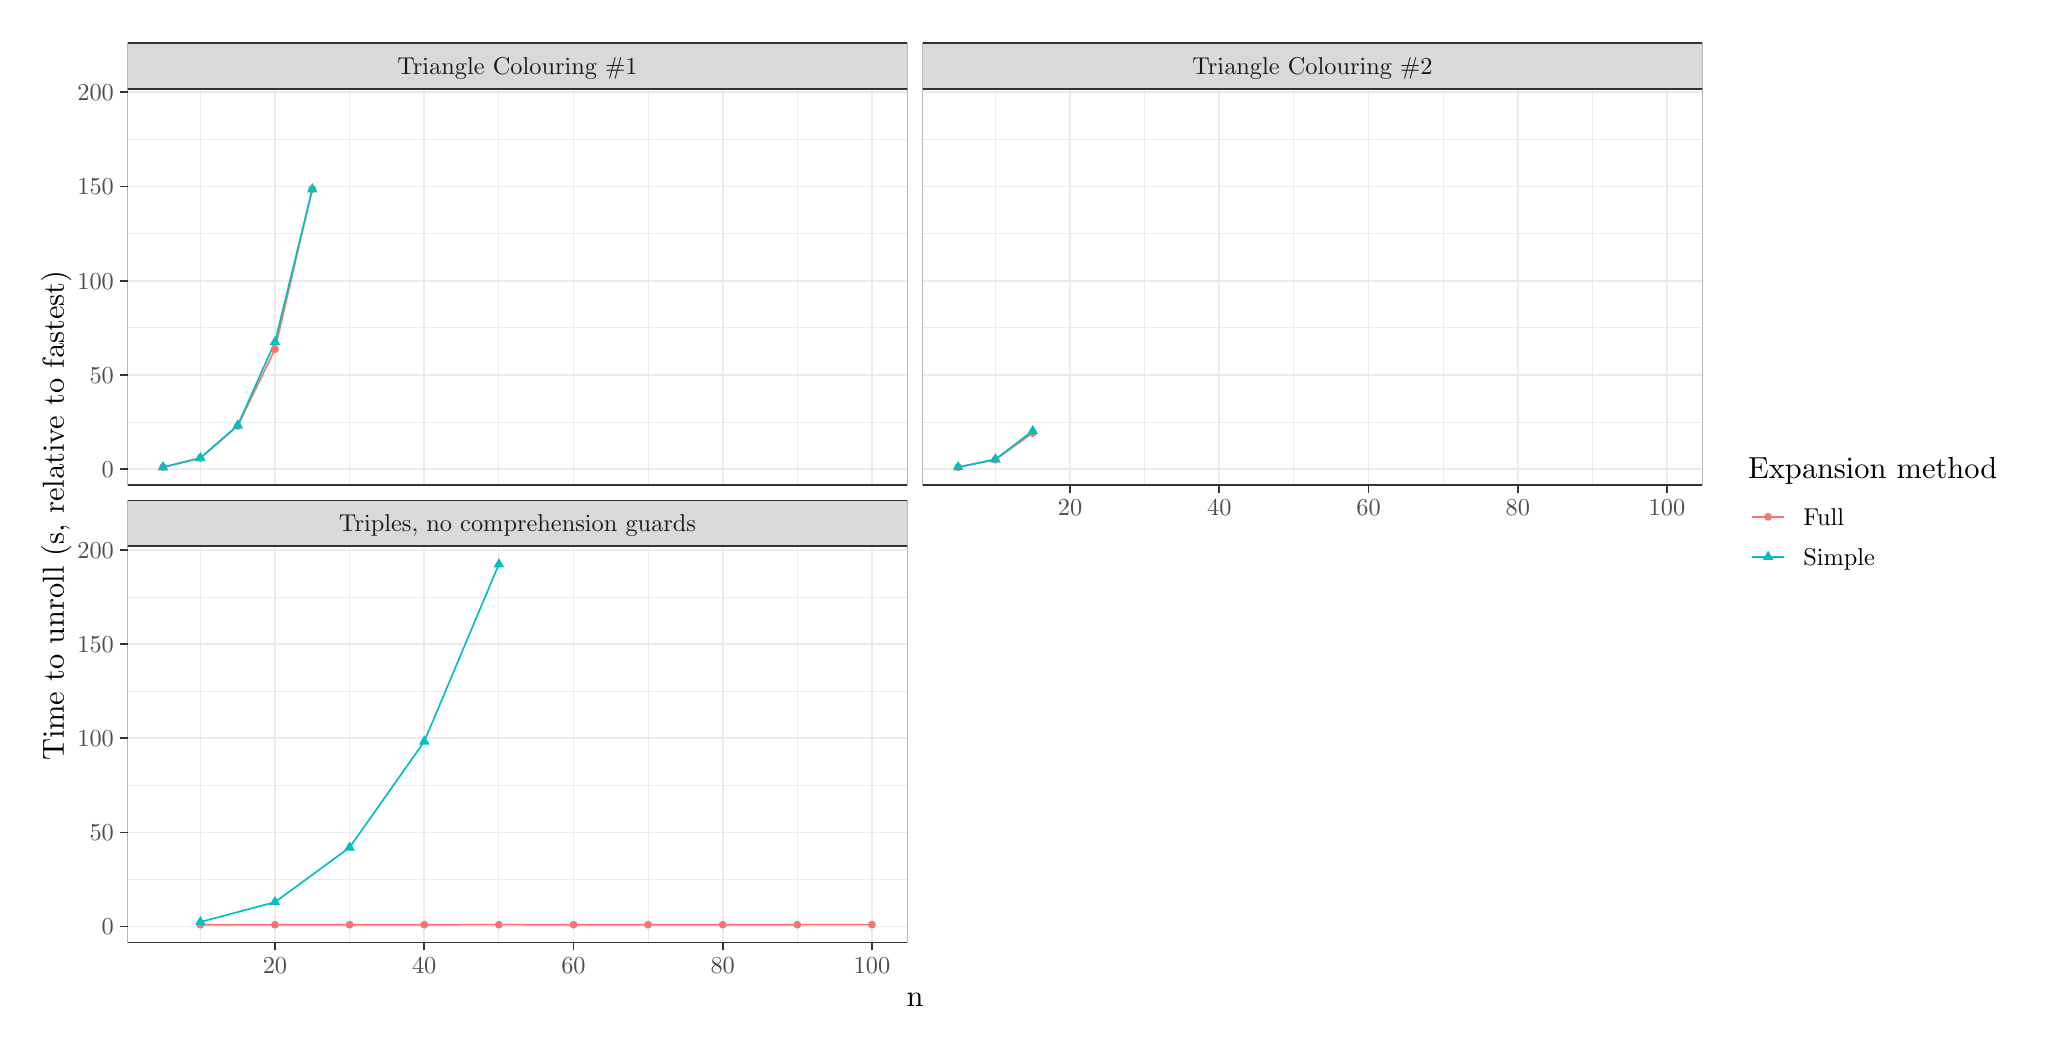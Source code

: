 % Created by tikzDevice version 0.12.6 on 2025-06-16 09:22:39
% !TEX encoding = UTF-8 Unicode
\begin{tikzpicture}[x=1pt,y=1pt]
\definecolor{fillColor}{RGB}{255,255,255}
\path[use as bounding box,fill=fillColor,fill opacity=0.00] (0,0) rectangle (722.70,361.35);
\begin{scope}
\path[clip] (  0.00,  0.00) rectangle (722.70,361.35);
\definecolor{drawColor}{RGB}{255,255,255}
\definecolor{fillColor}{RGB}{255,255,255}

\path[draw=drawColor,line width= 0.6pt,line join=round,line cap=round,fill=fillColor] (  0.00,  0.00) rectangle (722.70,361.35);
\end{scope}
\begin{scope}
\path[clip] ( 36.11,196.02) rectangle (317.89,339.28);
\definecolor{fillColor}{RGB}{255,255,255}

\path[fill=fillColor] ( 36.11,196.02) rectangle (317.89,339.28);
\definecolor{drawColor}{gray}{0.92}

\path[draw=drawColor,line width= 0.3pt,line join=round] ( 36.11,218.87) --
	(317.89,218.87);

\path[draw=drawColor,line width= 0.3pt,line join=round] ( 36.11,252.90) --
	(317.89,252.90);

\path[draw=drawColor,line width= 0.3pt,line join=round] ( 36.11,286.94) --
	(317.89,286.94);

\path[draw=drawColor,line width= 0.3pt,line join=round] ( 36.11,320.98) --
	(317.89,320.98);

\path[draw=drawColor,line width= 0.3pt,line join=round] ( 62.40,196.02) --
	( 62.40,339.28);

\path[draw=drawColor,line width= 0.3pt,line join=round] (116.33,196.02) --
	(116.33,339.28);

\path[draw=drawColor,line width= 0.3pt,line join=round] (170.26,196.02) --
	(170.26,339.28);

\path[draw=drawColor,line width= 0.3pt,line join=round] (224.19,196.02) --
	(224.19,339.28);

\path[draw=drawColor,line width= 0.3pt,line join=round] (278.12,196.02) --
	(278.12,339.28);

\path[draw=drawColor,line width= 0.6pt,line join=round] ( 36.11,201.85) --
	(317.89,201.85);

\path[draw=drawColor,line width= 0.6pt,line join=round] ( 36.11,235.89) --
	(317.89,235.89);

\path[draw=drawColor,line width= 0.6pt,line join=round] ( 36.11,269.92) --
	(317.89,269.92);

\path[draw=drawColor,line width= 0.6pt,line join=round] ( 36.11,303.96) --
	(317.89,303.96);

\path[draw=drawColor,line width= 0.6pt,line join=round] ( 36.11,337.99) --
	(317.89,337.99);

\path[draw=drawColor,line width= 0.6pt,line join=round] ( 89.37,196.02) --
	( 89.37,339.28);

\path[draw=drawColor,line width= 0.6pt,line join=round] (143.30,196.02) --
	(143.30,339.28);

\path[draw=drawColor,line width= 0.6pt,line join=round] (197.23,196.02) --
	(197.23,339.28);

\path[draw=drawColor,line width= 0.6pt,line join=round] (251.15,196.02) --
	(251.15,339.28);

\path[draw=drawColor,line width= 0.6pt,line join=round] (305.08,196.02) --
	(305.08,339.28);
\definecolor{drawColor}{RGB}{248,118,109}

\path[draw=drawColor,line width= 0.6pt,line join=round] ( 48.92,202.54) --
	( 62.40,205.82) --
	( 75.88,217.43) --
	( 89.37,245.21) --
	(102.85,303.09);
\definecolor{drawColor}{RGB}{0,191,196}

\path[draw=drawColor,line width= 0.6pt,line join=round] ( 48.92,202.53) --
	( 62.40,205.84) --
	( 75.88,217.61) --
	( 89.37,247.78) --
	(102.85,302.96);
\definecolor{fillColor}{RGB}{248,118,109}

\path[fill=fillColor] ( 48.92,202.54) circle (  1.43);

\path[fill=fillColor] ( 62.40,205.82) circle (  1.43);

\path[fill=fillColor] ( 75.88,217.43) circle (  1.43);

\path[fill=fillColor] ( 89.37,245.21) circle (  1.43);

\path[fill=fillColor] (102.85,303.09) circle (  1.43);
\definecolor{fillColor}{RGB}{0,191,196}

\path[fill=fillColor] ( 48.92,204.75) --
	( 50.84,201.42) --
	( 47.00,201.42) --
	cycle;

\path[fill=fillColor] ( 62.40,208.06) --
	( 64.32,204.73) --
	( 60.48,204.73) --
	cycle;

\path[fill=fillColor] ( 75.88,219.83) --
	( 77.81,216.50) --
	( 73.96,216.50) --
	cycle;

\path[fill=fillColor] ( 89.37,250.00) --
	( 91.29,246.67) --
	( 87.45,246.67) --
	cycle;

\path[fill=fillColor] (102.85,305.18) --
	(104.77,301.85) --
	(100.93,301.85) --
	cycle;
\definecolor{drawColor}{gray}{0.20}

\path[draw=drawColor,line width= 0.6pt,line join=round,line cap=round] ( 36.11,196.02) rectangle (317.89,339.28);
\end{scope}
\begin{scope}
\path[clip] ( 36.11, 30.69) rectangle (317.89,173.95);
\definecolor{fillColor}{RGB}{255,255,255}

\path[fill=fillColor] ( 36.11, 30.69) rectangle (317.89,173.95);
\definecolor{drawColor}{gray}{0.92}

\path[draw=drawColor,line width= 0.3pt,line join=round] ( 36.11, 53.54) --
	(317.89, 53.54);

\path[draw=drawColor,line width= 0.3pt,line join=round] ( 36.11, 87.57) --
	(317.89, 87.57);

\path[draw=drawColor,line width= 0.3pt,line join=round] ( 36.11,121.61) --
	(317.89,121.61);

\path[draw=drawColor,line width= 0.3pt,line join=round] ( 36.11,155.64) --
	(317.89,155.64);

\path[draw=drawColor,line width= 0.3pt,line join=round] ( 62.40, 30.69) --
	( 62.40,173.95);

\path[draw=drawColor,line width= 0.3pt,line join=round] (116.33, 30.69) --
	(116.33,173.95);

\path[draw=drawColor,line width= 0.3pt,line join=round] (170.26, 30.69) --
	(170.26,173.95);

\path[draw=drawColor,line width= 0.3pt,line join=round] (224.19, 30.69) --
	(224.19,173.95);

\path[draw=drawColor,line width= 0.3pt,line join=round] (278.12, 30.69) --
	(278.12,173.95);

\path[draw=drawColor,line width= 0.6pt,line join=round] ( 36.11, 36.52) --
	(317.89, 36.52);

\path[draw=drawColor,line width= 0.6pt,line join=round] ( 36.11, 70.55) --
	(317.89, 70.55);

\path[draw=drawColor,line width= 0.6pt,line join=round] ( 36.11,104.59) --
	(317.89,104.59);

\path[draw=drawColor,line width= 0.6pt,line join=round] ( 36.11,138.63) --
	(317.89,138.63);

\path[draw=drawColor,line width= 0.6pt,line join=round] ( 36.11,172.66) --
	(317.89,172.66);

\path[draw=drawColor,line width= 0.6pt,line join=round] ( 89.37, 30.69) --
	( 89.37,173.95);

\path[draw=drawColor,line width= 0.6pt,line join=round] (143.30, 30.69) --
	(143.30,173.95);

\path[draw=drawColor,line width= 0.6pt,line join=round] (197.23, 30.69) --
	(197.23,173.95);

\path[draw=drawColor,line width= 0.6pt,line join=round] (251.15, 30.69) --
	(251.15,173.95);

\path[draw=drawColor,line width= 0.6pt,line join=round] (305.08, 30.69) --
	(305.08,173.95);
\definecolor{drawColor}{RGB}{248,118,109}

\path[draw=drawColor,line width= 0.6pt,line join=round] ( 62.40, 37.20) --
	( 89.37, 37.20) --
	(116.33, 37.22) --
	(143.30, 37.21) --
	(170.26, 37.23) --
	(197.23, 37.20) --
	(224.19, 37.21) --
	(251.15, 37.21) --
	(278.12, 37.22) --
	(305.08, 37.23);
\definecolor{drawColor}{RGB}{0,191,196}

\path[draw=drawColor,line width= 0.6pt,line join=round] ( 62.40, 38.19) --
	( 89.37, 45.37) --
	(116.33, 65.10) --
	(143.30,103.40) --
	(170.26,167.43);
\definecolor{fillColor}{RGB}{248,118,109}

\path[fill=fillColor] ( 62.40, 37.20) circle (  1.43);

\path[fill=fillColor] ( 89.37, 37.20) circle (  1.43);

\path[fill=fillColor] (116.33, 37.22) circle (  1.43);

\path[fill=fillColor] (143.30, 37.21) circle (  1.43);

\path[fill=fillColor] (170.26, 37.23) circle (  1.43);

\path[fill=fillColor] (197.23, 37.20) circle (  1.43);

\path[fill=fillColor] (224.19, 37.21) circle (  1.43);

\path[fill=fillColor] (251.15, 37.21) circle (  1.43);

\path[fill=fillColor] (278.12, 37.22) circle (  1.43);

\path[fill=fillColor] (305.08, 37.23) circle (  1.43);
\definecolor{fillColor}{RGB}{0,191,196}

\path[fill=fillColor] ( 62.40, 40.41) --
	( 64.32, 37.08) --
	( 60.48, 37.08) --
	cycle;

\path[fill=fillColor] ( 89.37, 47.59) --
	( 91.29, 44.27) --
	( 87.45, 44.27) --
	cycle;

\path[fill=fillColor] (116.33, 67.32) --
	(118.25, 63.99) --
	(114.41, 63.99) --
	cycle;

\path[fill=fillColor] (143.30,105.62) --
	(145.22,102.29) --
	(141.37,102.29) --
	cycle;

\path[fill=fillColor] (170.26,169.65) --
	(172.18,166.33) --
	(168.34,166.33) --
	cycle;
\definecolor{drawColor}{gray}{0.20}

\path[draw=drawColor,line width= 0.6pt,line join=round,line cap=round] ( 36.11, 30.69) rectangle (317.89,173.95);
\end{scope}
\begin{scope}
\path[clip] (323.39,196.02) rectangle (605.17,339.28);
\definecolor{fillColor}{RGB}{255,255,255}

\path[fill=fillColor] (323.39,196.02) rectangle (605.17,339.28);
\definecolor{drawColor}{gray}{0.92}

\path[draw=drawColor,line width= 0.3pt,line join=round] (323.39,218.87) --
	(605.17,218.87);

\path[draw=drawColor,line width= 0.3pt,line join=round] (323.39,252.90) --
	(605.17,252.90);

\path[draw=drawColor,line width= 0.3pt,line join=round] (323.39,286.94) --
	(605.17,286.94);

\path[draw=drawColor,line width= 0.3pt,line join=round] (323.39,320.98) --
	(605.17,320.98);

\path[draw=drawColor,line width= 0.3pt,line join=round] (349.68,196.02) --
	(349.68,339.28);

\path[draw=drawColor,line width= 0.3pt,line join=round] (403.61,196.02) --
	(403.61,339.28);

\path[draw=drawColor,line width= 0.3pt,line join=round] (457.54,196.02) --
	(457.54,339.28);

\path[draw=drawColor,line width= 0.3pt,line join=round] (511.47,196.02) --
	(511.47,339.28);

\path[draw=drawColor,line width= 0.3pt,line join=round] (565.40,196.02) --
	(565.40,339.28);

\path[draw=drawColor,line width= 0.6pt,line join=round] (323.39,201.85) --
	(605.17,201.85);

\path[draw=drawColor,line width= 0.6pt,line join=round] (323.39,235.89) --
	(605.17,235.89);

\path[draw=drawColor,line width= 0.6pt,line join=round] (323.39,269.92) --
	(605.17,269.92);

\path[draw=drawColor,line width= 0.6pt,line join=round] (323.39,303.96) --
	(605.17,303.96);

\path[draw=drawColor,line width= 0.6pt,line join=round] (323.39,337.99) --
	(605.17,337.99);

\path[draw=drawColor,line width= 0.6pt,line join=round] (376.65,196.02) --
	(376.65,339.28);

\path[draw=drawColor,line width= 0.6pt,line join=round] (430.58,196.02) --
	(430.58,339.28);

\path[draw=drawColor,line width= 0.6pt,line join=round] (484.51,196.02) --
	(484.51,339.28);

\path[draw=drawColor,line width= 0.6pt,line join=round] (538.44,196.02) --
	(538.44,339.28);

\path[draw=drawColor,line width= 0.6pt,line join=round] (592.37,196.02) --
	(592.37,339.28);
\definecolor{drawColor}{RGB}{248,118,109}

\path[draw=drawColor,line width= 0.6pt,line join=round] (336.20,202.53) --
	(349.68,205.25) --
	(363.17,214.91);
\definecolor{drawColor}{RGB}{0,191,196}

\path[draw=drawColor,line width= 0.6pt,line join=round] (336.20,202.54) --
	(349.68,205.39) --
	(363.17,215.61);
\definecolor{fillColor}{RGB}{248,118,109}

\path[fill=fillColor] (336.20,202.53) circle (  1.43);

\path[fill=fillColor] (349.68,205.25) circle (  1.43);

\path[fill=fillColor] (363.17,214.91) circle (  1.43);
\definecolor{fillColor}{RGB}{0,191,196}

\path[fill=fillColor] (336.20,204.76) --
	(338.12,201.43) --
	(334.28,201.43) --
	cycle;

\path[fill=fillColor] (349.68,207.61) --
	(351.60,204.28) --
	(347.76,204.28) --
	cycle;

\path[fill=fillColor] (363.17,217.82) --
	(365.09,214.50) --
	(361.24,214.50) --
	cycle;
\definecolor{drawColor}{gray}{0.20}

\path[draw=drawColor,line width= 0.6pt,line join=round,line cap=round] (323.39,196.02) rectangle (605.17,339.28);
\end{scope}
\begin{scope}
\path[clip] ( 36.11,173.95) rectangle (317.89,190.52);
\definecolor{drawColor}{gray}{0.20}
\definecolor{fillColor}{gray}{0.85}

\path[draw=drawColor,line width= 0.6pt,line join=round,line cap=round,fill=fillColor] ( 36.11,173.95) rectangle (317.89,190.52);
\definecolor{drawColor}{gray}{0.10}

\node[text=drawColor,anchor=base,inner sep=0pt, outer sep=0pt, scale=  0.88] at (177.00,179.20) {Triples, no comprehension guards};
\end{scope}
\begin{scope}
\path[clip] ( 36.11,339.28) rectangle (317.89,355.85);
\definecolor{drawColor}{gray}{0.20}
\definecolor{fillColor}{gray}{0.85}

\path[draw=drawColor,line width= 0.6pt,line join=round,line cap=round,fill=fillColor] ( 36.11,339.28) rectangle (317.89,355.85);
\definecolor{drawColor}{gray}{0.10}

\node[text=drawColor,anchor=base,inner sep=0pt, outer sep=0pt, scale=  0.88] at (177.00,344.53) {Triangle Colouring {\#}1};
\end{scope}
\begin{scope}
\path[clip] (323.39,339.28) rectangle (605.17,355.85);
\definecolor{drawColor}{gray}{0.20}
\definecolor{fillColor}{gray}{0.85}

\path[draw=drawColor,line width= 0.6pt,line join=round,line cap=round,fill=fillColor] (323.39,339.28) rectangle (605.17,355.85);
\definecolor{drawColor}{gray}{0.10}

\node[text=drawColor,anchor=base,inner sep=0pt, outer sep=0pt, scale=  0.88] at (464.28,344.53) {Triangle Colouring {\#}2};
\end{scope}
\begin{scope}
\path[clip] (  0.00,  0.00) rectangle (722.70,361.35);
\definecolor{drawColor}{gray}{0.20}

\path[draw=drawColor,line width= 0.6pt,line join=round] ( 89.37, 27.94) --
	( 89.37, 30.69);

\path[draw=drawColor,line width= 0.6pt,line join=round] (143.30, 27.94) --
	(143.30, 30.69);

\path[draw=drawColor,line width= 0.6pt,line join=round] (197.23, 27.94) --
	(197.23, 30.69);

\path[draw=drawColor,line width= 0.6pt,line join=round] (251.15, 27.94) --
	(251.15, 30.69);

\path[draw=drawColor,line width= 0.6pt,line join=round] (305.08, 27.94) --
	(305.08, 30.69);
\end{scope}
\begin{scope}
\path[clip] (  0.00,  0.00) rectangle (722.70,361.35);
\definecolor{drawColor}{gray}{0.30}

\node[text=drawColor,anchor=base,inner sep=0pt, outer sep=0pt, scale=  0.88] at ( 89.37, 19.68) {20};

\node[text=drawColor,anchor=base,inner sep=0pt, outer sep=0pt, scale=  0.88] at (143.30, 19.68) {40};

\node[text=drawColor,anchor=base,inner sep=0pt, outer sep=0pt, scale=  0.88] at (197.23, 19.68) {60};

\node[text=drawColor,anchor=base,inner sep=0pt, outer sep=0pt, scale=  0.88] at (251.15, 19.68) {80};

\node[text=drawColor,anchor=base,inner sep=0pt, outer sep=0pt, scale=  0.88] at (305.08, 19.68) {100};
\end{scope}
\begin{scope}
\path[clip] (  0.00,  0.00) rectangle (722.70,361.35);
\definecolor{drawColor}{gray}{0.20}

\path[draw=drawColor,line width= 0.6pt,line join=round] (376.65,193.27) --
	(376.65,196.02);

\path[draw=drawColor,line width= 0.6pt,line join=round] (430.58,193.27) --
	(430.58,196.02);

\path[draw=drawColor,line width= 0.6pt,line join=round] (484.51,193.27) --
	(484.51,196.02);

\path[draw=drawColor,line width= 0.6pt,line join=round] (538.44,193.27) --
	(538.44,196.02);

\path[draw=drawColor,line width= 0.6pt,line join=round] (592.37,193.27) --
	(592.37,196.02);
\end{scope}
\begin{scope}
\path[clip] (  0.00,  0.00) rectangle (722.70,361.35);
\definecolor{drawColor}{gray}{0.30}

\node[text=drawColor,anchor=base,inner sep=0pt, outer sep=0pt, scale=  0.88] at (376.65,185.01) {20};

\node[text=drawColor,anchor=base,inner sep=0pt, outer sep=0pt, scale=  0.88] at (430.58,185.01) {40};

\node[text=drawColor,anchor=base,inner sep=0pt, outer sep=0pt, scale=  0.88] at (484.51,185.01) {60};

\node[text=drawColor,anchor=base,inner sep=0pt, outer sep=0pt, scale=  0.88] at (538.44,185.01) {80};

\node[text=drawColor,anchor=base,inner sep=0pt, outer sep=0pt, scale=  0.88] at (592.37,185.01) {100};
\end{scope}
\begin{scope}
\path[clip] (  0.00,  0.00) rectangle (722.70,361.35);
\definecolor{drawColor}{gray}{0.30}

\node[text=drawColor,anchor=base east,inner sep=0pt, outer sep=0pt, scale=  0.88] at ( 31.16,198.82) {0};

\node[text=drawColor,anchor=base east,inner sep=0pt, outer sep=0pt, scale=  0.88] at ( 31.16,232.86) {50};

\node[text=drawColor,anchor=base east,inner sep=0pt, outer sep=0pt, scale=  0.88] at ( 31.16,266.89) {100};

\node[text=drawColor,anchor=base east,inner sep=0pt, outer sep=0pt, scale=  0.88] at ( 31.16,300.93) {150};

\node[text=drawColor,anchor=base east,inner sep=0pt, outer sep=0pt, scale=  0.88] at ( 31.16,334.96) {200};
\end{scope}
\begin{scope}
\path[clip] (  0.00,  0.00) rectangle (722.70,361.35);
\definecolor{drawColor}{gray}{0.20}

\path[draw=drawColor,line width= 0.6pt,line join=round] ( 33.36,201.85) --
	( 36.11,201.85);

\path[draw=drawColor,line width= 0.6pt,line join=round] ( 33.36,235.89) --
	( 36.11,235.89);

\path[draw=drawColor,line width= 0.6pt,line join=round] ( 33.36,269.92) --
	( 36.11,269.92);

\path[draw=drawColor,line width= 0.6pt,line join=round] ( 33.36,303.96) --
	( 36.11,303.96);

\path[draw=drawColor,line width= 0.6pt,line join=round] ( 33.36,337.99) --
	( 36.11,337.99);
\end{scope}
\begin{scope}
\path[clip] (  0.00,  0.00) rectangle (722.70,361.35);
\definecolor{drawColor}{gray}{0.30}

\node[text=drawColor,anchor=base east,inner sep=0pt, outer sep=0pt, scale=  0.88] at ( 31.16, 33.49) {0};

\node[text=drawColor,anchor=base east,inner sep=0pt, outer sep=0pt, scale=  0.88] at ( 31.16, 67.52) {50};

\node[text=drawColor,anchor=base east,inner sep=0pt, outer sep=0pt, scale=  0.88] at ( 31.16,101.56) {100};

\node[text=drawColor,anchor=base east,inner sep=0pt, outer sep=0pt, scale=  0.88] at ( 31.16,135.60) {150};

\node[text=drawColor,anchor=base east,inner sep=0pt, outer sep=0pt, scale=  0.88] at ( 31.16,169.63) {200};
\end{scope}
\begin{scope}
\path[clip] (  0.00,  0.00) rectangle (722.70,361.35);
\definecolor{drawColor}{gray}{0.20}

\path[draw=drawColor,line width= 0.6pt,line join=round] ( 33.36, 36.52) --
	( 36.11, 36.52);

\path[draw=drawColor,line width= 0.6pt,line join=round] ( 33.36, 70.55) --
	( 36.11, 70.55);

\path[draw=drawColor,line width= 0.6pt,line join=round] ( 33.36,104.59) --
	( 36.11,104.59);

\path[draw=drawColor,line width= 0.6pt,line join=round] ( 33.36,138.63) --
	( 36.11,138.63);

\path[draw=drawColor,line width= 0.6pt,line join=round] ( 33.36,172.66) --
	( 36.11,172.66);
\end{scope}
\begin{scope}
\path[clip] (  0.00,  0.00) rectangle (722.70,361.35);
\definecolor{drawColor}{RGB}{0,0,0}

\node[text=drawColor,anchor=base,inner sep=0pt, outer sep=0pt, scale=  1.10] at (320.64,  7.64) {n};
\end{scope}
\begin{scope}
\path[clip] (  0.00,  0.00) rectangle (722.70,361.35);
\definecolor{drawColor}{RGB}{0,0,0}

\node[text=drawColor,rotate= 90.00,anchor=base,inner sep=0pt, outer sep=0pt, scale=  1.10] at ( 13.08,184.98) {Time to unroll (s, relative to fastest)};
\end{scope}
\begin{scope}
\path[clip] (  0.00,  0.00) rectangle (722.70,361.35);
\definecolor{fillColor}{RGB}{255,255,255}

\path[fill=fillColor] (616.17,157.42) rectangle (717.20,212.54);
\end{scope}
\begin{scope}
\path[clip] (  0.00,  0.00) rectangle (722.70,361.35);
\definecolor{drawColor}{RGB}{0,0,0}

\node[text=drawColor,anchor=base west,inner sep=0pt, outer sep=0pt, scale=  1.10] at (621.67,198.40) {Expansion method};
\end{scope}
\begin{scope}
\path[clip] (  0.00,  0.00) rectangle (722.70,361.35);
\definecolor{fillColor}{RGB}{255,255,255}

\path[fill=fillColor] (621.67,177.37) rectangle (636.13,191.83);
\end{scope}
\begin{scope}
\path[clip] (  0.00,  0.00) rectangle (722.70,361.35);
\definecolor{drawColor}{RGB}{248,118,109}

\path[draw=drawColor,line width= 0.6pt,line join=round] (623.12,184.60) -- (634.68,184.60);
\end{scope}
\begin{scope}
\path[clip] (  0.00,  0.00) rectangle (722.70,361.35);
\definecolor{fillColor}{RGB}{248,118,109}

\path[fill=fillColor] (628.90,184.60) circle (  1.43);
\end{scope}
\begin{scope}
\path[clip] (  0.00,  0.00) rectangle (722.70,361.35);
\definecolor{fillColor}{RGB}{255,255,255}

\path[fill=fillColor] (621.67,162.92) rectangle (636.13,177.38);
\end{scope}
\begin{scope}
\path[clip] (  0.00,  0.00) rectangle (722.70,361.35);
\definecolor{drawColor}{RGB}{0,191,196}

\path[draw=drawColor,line width= 0.6pt,line join=round] (623.12,170.15) -- (634.68,170.15);
\end{scope}
\begin{scope}
\path[clip] (  0.00,  0.00) rectangle (722.70,361.35);
\definecolor{fillColor}{RGB}{0,191,196}

\path[fill=fillColor] (628.90,172.37) --
	(630.82,169.04) --
	(626.98,169.04) --
	cycle;
\end{scope}
\begin{scope}
\path[clip] (  0.00,  0.00) rectangle (722.70,361.35);
\definecolor{drawColor}{RGB}{0,0,0}

\node[text=drawColor,anchor=base west,inner sep=0pt, outer sep=0pt, scale=  0.88] at (641.63,181.57) {Full};
\end{scope}
\begin{scope}
\path[clip] (  0.00,  0.00) rectangle (722.70,361.35);
\definecolor{drawColor}{RGB}{0,0,0}

\node[text=drawColor,anchor=base west,inner sep=0pt, outer sep=0pt, scale=  0.88] at (641.63,167.12) {Simple};
\end{scope}
\end{tikzpicture}
